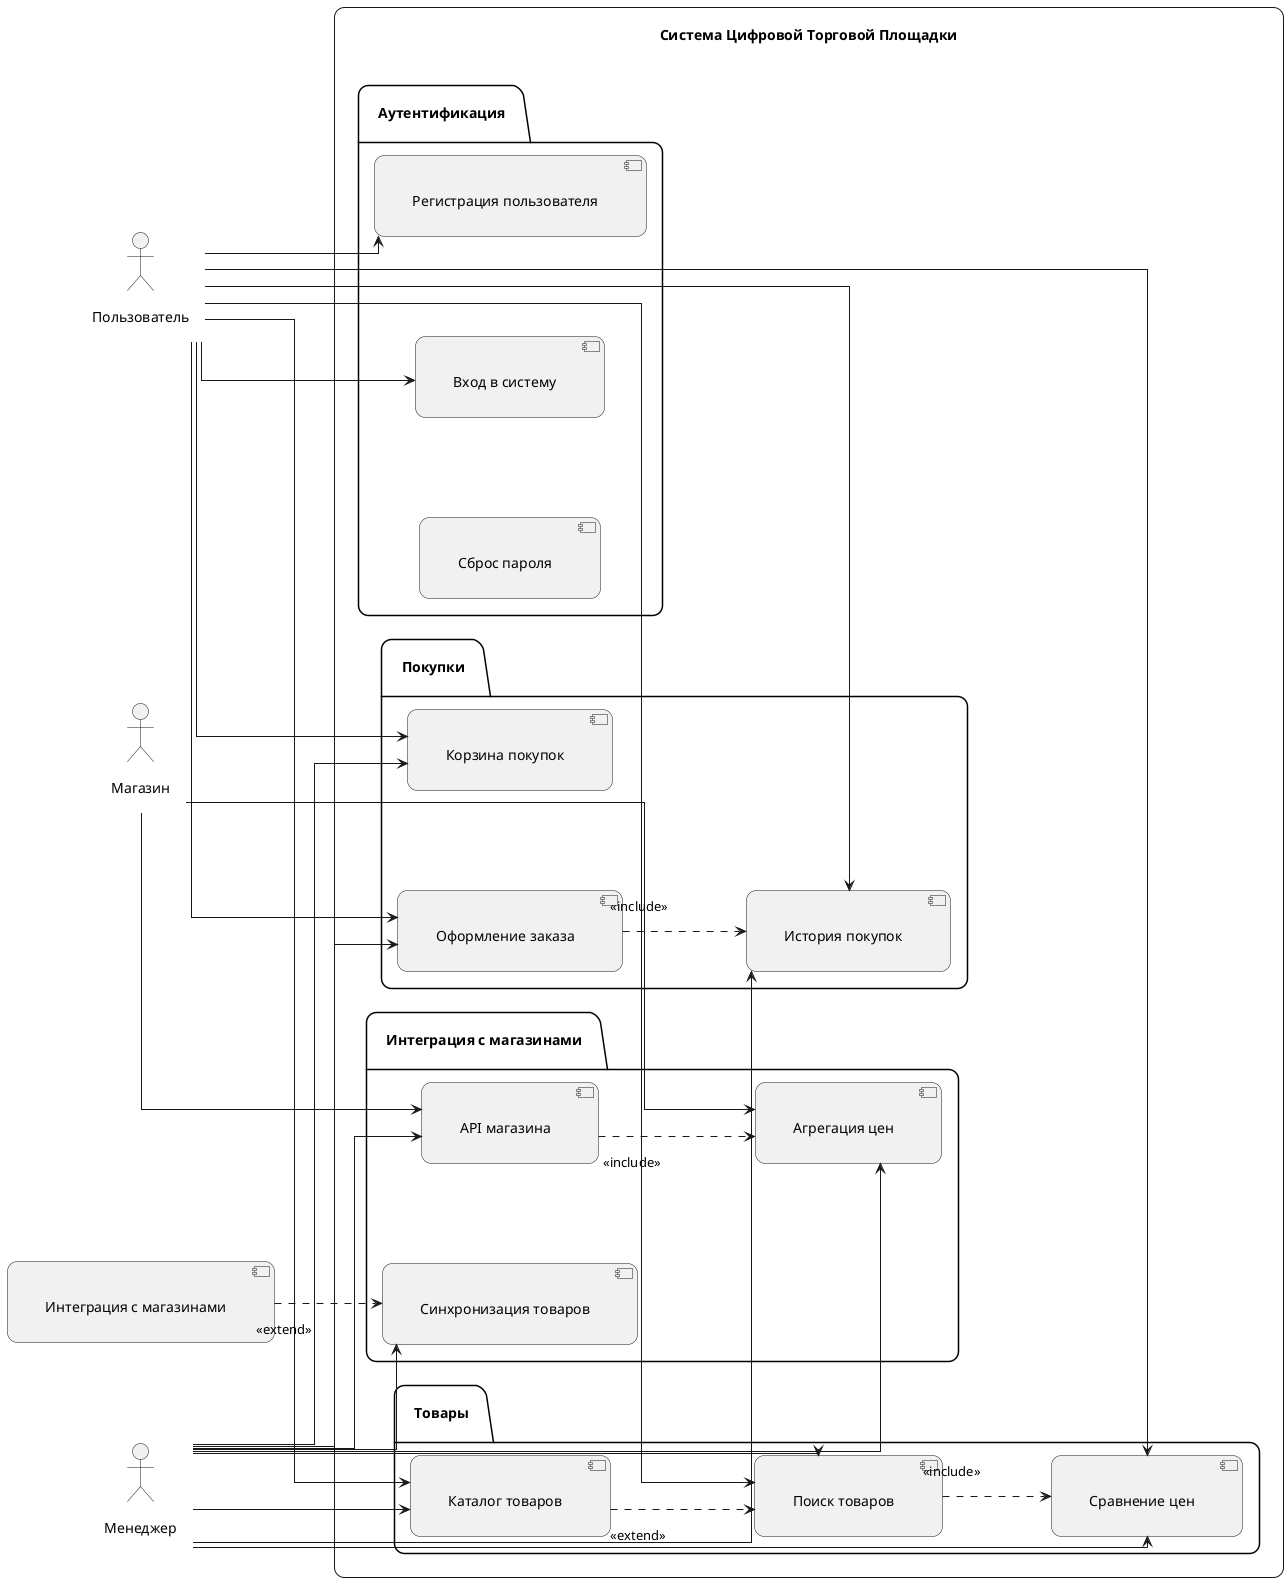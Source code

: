 @startuml
' Диаграмма 1: Пользовательские сценарии
left to right direction
skinparam linetype ortho
skinparam nodesep 100
skinparam ranksep 100
skinparam padding 16
skinparam roundcorner 20

actor "Пользователь" as user
actor "Менеджер" as manager
actor "Магазин" as market

rectangle "Система Цифровой Торговой Площадки" {
    package "Аутентификация" {
        [  Регистрация пользователя  ]
        [  Вход в систему  ]
        [  Сброс пароля  ]
    }
    package "Товары" {
        [  Каталог товаров  ]
        [  Поиск товаров  ]
        [  Сравнение цен  ]
    }
    package "Покупки" {
        [  Корзина покупок  ]
        [  Оформление заказа  ]
        [  История покупок  ]
    }
    package "Интеграция с магазинами" {
        [  API магазина  ]
        [  Агрегация цен  ]
        [  Синхронизация товаров  ]
    }
}

user --> [  Регистрация пользователя  ]
user --> [  Вход в систему  ]
user --> [  Каталог товаров  ]
user --> [  Поиск товаров  ]
user --> [  Сравнение цен  ]
user --> [  Корзина покупок  ]
user --> [  Оформление заказа  ]
user --> [  История покупок  ]

manager --> [  Каталог товаров  ]
manager --> [  Поиск товаров  ]
manager --> [  Сравнение цен  ]
manager --> [  Корзина покупок  ]
manager --> [  Оформление заказа  ]
manager --> [  История покупок  ]
manager --> [  API магазина  ]
manager --> [  Агрегация цен  ]
manager --> [  Синхронизация товаров  ]

market --> [  API магазина  ]
market --> [  Агрегация цен  ]

[  Поиск товаров  ] ..> [  Сравнение цен  ] : <<include>>
[  Оформление заказа  ] ..> [  История покупок  ] : <<include>>
[  API магазина  ] ..> [  Агрегация цен  ] : <<include>>
[  Каталог товаров  ] ..> [  Поиск товаров  ] : <<extend>>
[  Интеграция с магазинами  ] ..> [  Синхронизация товаров  ] : <<extend>>
@enduml